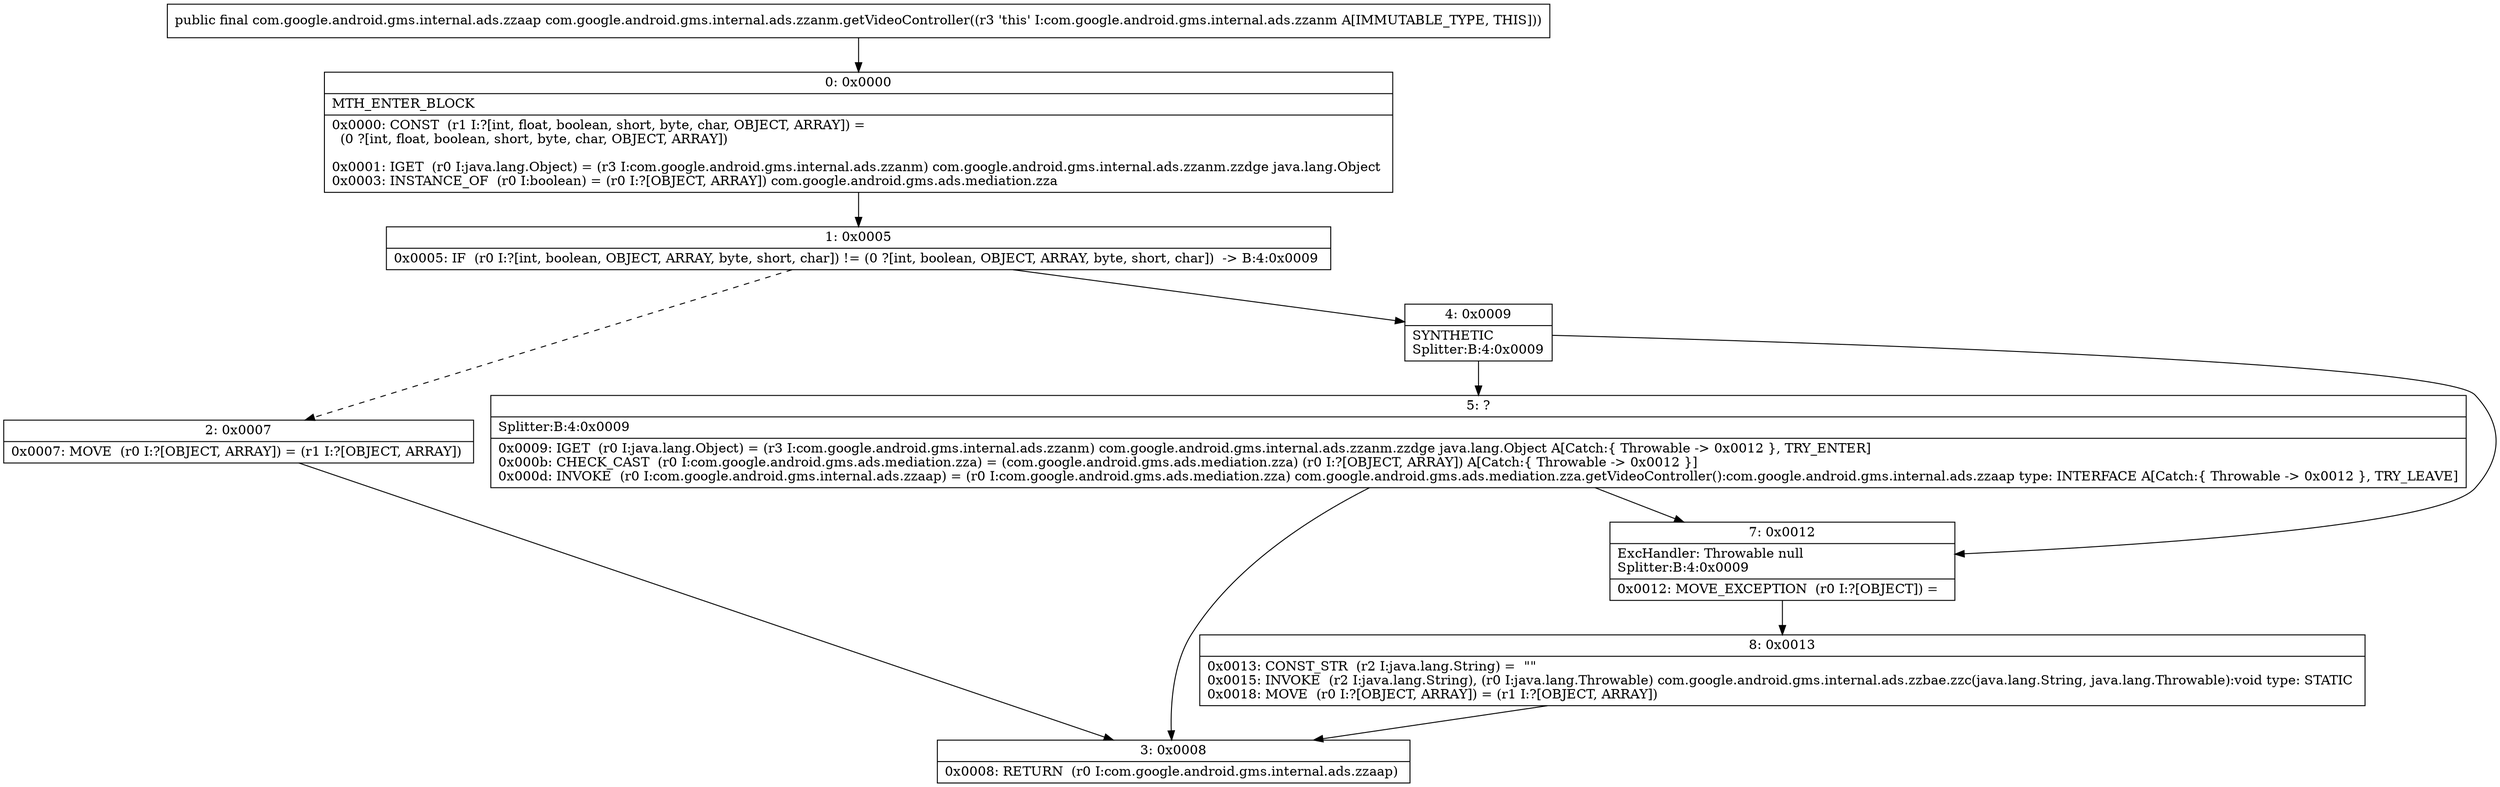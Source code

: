 digraph "CFG forcom.google.android.gms.internal.ads.zzanm.getVideoController()Lcom\/google\/android\/gms\/internal\/ads\/zzaap;" {
Node_0 [shape=record,label="{0\:\ 0x0000|MTH_ENTER_BLOCK\l|0x0000: CONST  (r1 I:?[int, float, boolean, short, byte, char, OBJECT, ARRAY]) = \l  (0 ?[int, float, boolean, short, byte, char, OBJECT, ARRAY])\l \l0x0001: IGET  (r0 I:java.lang.Object) = (r3 I:com.google.android.gms.internal.ads.zzanm) com.google.android.gms.internal.ads.zzanm.zzdge java.lang.Object \l0x0003: INSTANCE_OF  (r0 I:boolean) = (r0 I:?[OBJECT, ARRAY]) com.google.android.gms.ads.mediation.zza \l}"];
Node_1 [shape=record,label="{1\:\ 0x0005|0x0005: IF  (r0 I:?[int, boolean, OBJECT, ARRAY, byte, short, char]) != (0 ?[int, boolean, OBJECT, ARRAY, byte, short, char])  \-\> B:4:0x0009 \l}"];
Node_2 [shape=record,label="{2\:\ 0x0007|0x0007: MOVE  (r0 I:?[OBJECT, ARRAY]) = (r1 I:?[OBJECT, ARRAY]) \l}"];
Node_3 [shape=record,label="{3\:\ 0x0008|0x0008: RETURN  (r0 I:com.google.android.gms.internal.ads.zzaap) \l}"];
Node_4 [shape=record,label="{4\:\ 0x0009|SYNTHETIC\lSplitter:B:4:0x0009\l}"];
Node_5 [shape=record,label="{5\:\ ?|Splitter:B:4:0x0009\l|0x0009: IGET  (r0 I:java.lang.Object) = (r3 I:com.google.android.gms.internal.ads.zzanm) com.google.android.gms.internal.ads.zzanm.zzdge java.lang.Object A[Catch:\{ Throwable \-\> 0x0012 \}, TRY_ENTER]\l0x000b: CHECK_CAST  (r0 I:com.google.android.gms.ads.mediation.zza) = (com.google.android.gms.ads.mediation.zza) (r0 I:?[OBJECT, ARRAY]) A[Catch:\{ Throwable \-\> 0x0012 \}]\l0x000d: INVOKE  (r0 I:com.google.android.gms.internal.ads.zzaap) = (r0 I:com.google.android.gms.ads.mediation.zza) com.google.android.gms.ads.mediation.zza.getVideoController():com.google.android.gms.internal.ads.zzaap type: INTERFACE A[Catch:\{ Throwable \-\> 0x0012 \}, TRY_LEAVE]\l}"];
Node_7 [shape=record,label="{7\:\ 0x0012|ExcHandler: Throwable null\lSplitter:B:4:0x0009\l|0x0012: MOVE_EXCEPTION  (r0 I:?[OBJECT]) =  \l}"];
Node_8 [shape=record,label="{8\:\ 0x0013|0x0013: CONST_STR  (r2 I:java.lang.String) =  \"\" \l0x0015: INVOKE  (r2 I:java.lang.String), (r0 I:java.lang.Throwable) com.google.android.gms.internal.ads.zzbae.zzc(java.lang.String, java.lang.Throwable):void type: STATIC \l0x0018: MOVE  (r0 I:?[OBJECT, ARRAY]) = (r1 I:?[OBJECT, ARRAY]) \l}"];
MethodNode[shape=record,label="{public final com.google.android.gms.internal.ads.zzaap com.google.android.gms.internal.ads.zzanm.getVideoController((r3 'this' I:com.google.android.gms.internal.ads.zzanm A[IMMUTABLE_TYPE, THIS])) }"];
MethodNode -> Node_0;
Node_0 -> Node_1;
Node_1 -> Node_2[style=dashed];
Node_1 -> Node_4;
Node_2 -> Node_3;
Node_4 -> Node_5;
Node_4 -> Node_7;
Node_5 -> Node_7;
Node_5 -> Node_3;
Node_7 -> Node_8;
Node_8 -> Node_3;
}

